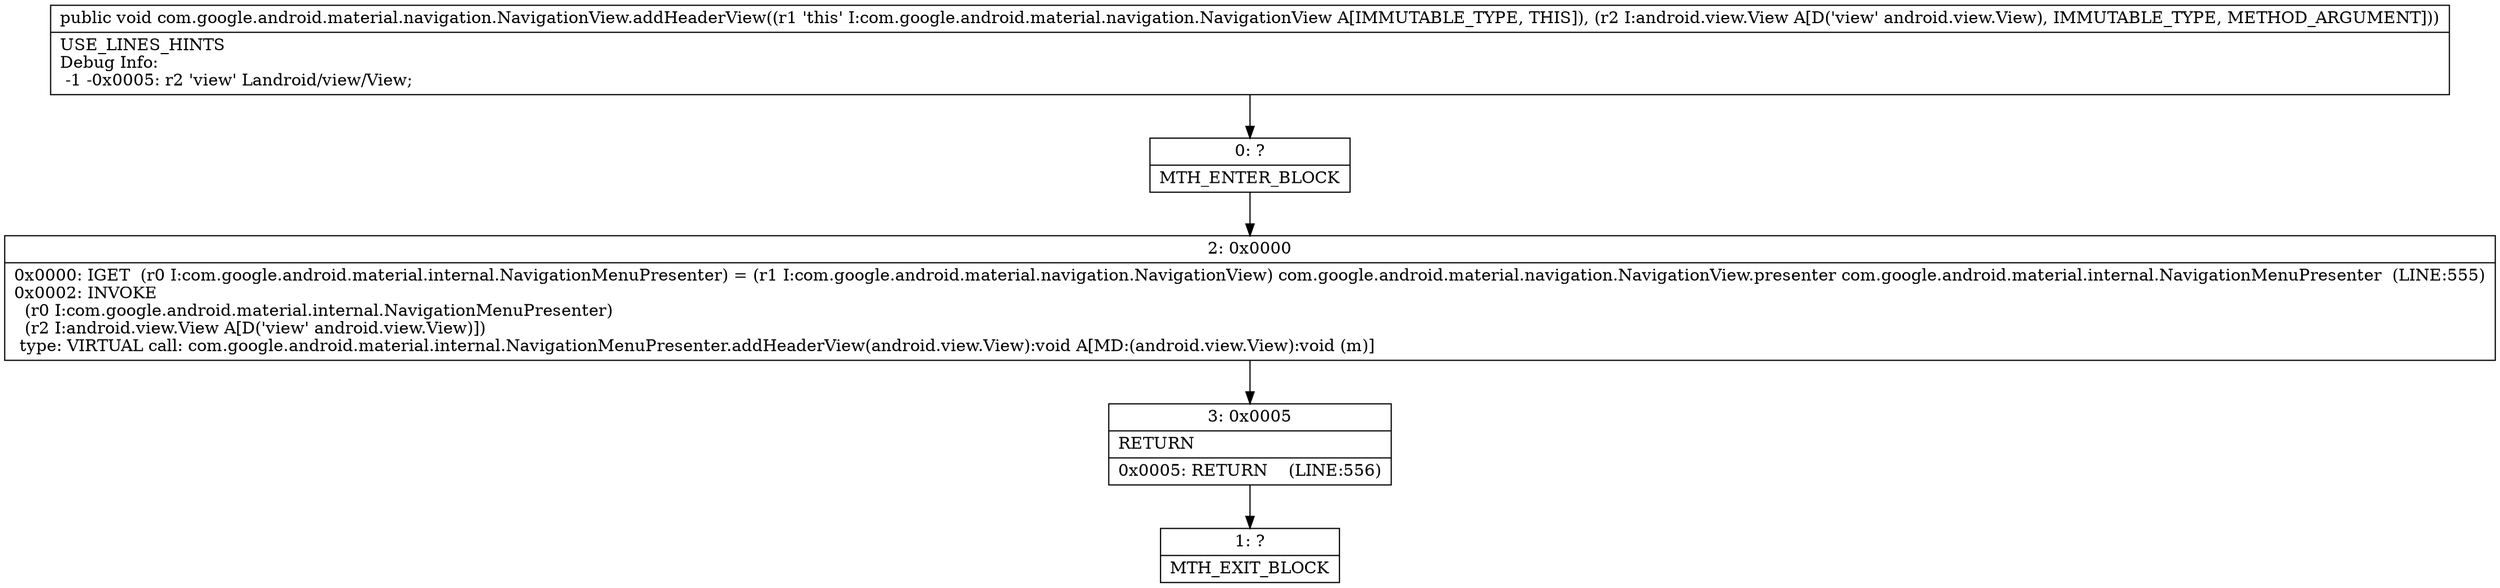 digraph "CFG forcom.google.android.material.navigation.NavigationView.addHeaderView(Landroid\/view\/View;)V" {
Node_0 [shape=record,label="{0\:\ ?|MTH_ENTER_BLOCK\l}"];
Node_2 [shape=record,label="{2\:\ 0x0000|0x0000: IGET  (r0 I:com.google.android.material.internal.NavigationMenuPresenter) = (r1 I:com.google.android.material.navigation.NavigationView) com.google.android.material.navigation.NavigationView.presenter com.google.android.material.internal.NavigationMenuPresenter  (LINE:555)\l0x0002: INVOKE  \l  (r0 I:com.google.android.material.internal.NavigationMenuPresenter)\l  (r2 I:android.view.View A[D('view' android.view.View)])\l type: VIRTUAL call: com.google.android.material.internal.NavigationMenuPresenter.addHeaderView(android.view.View):void A[MD:(android.view.View):void (m)]\l}"];
Node_3 [shape=record,label="{3\:\ 0x0005|RETURN\l|0x0005: RETURN    (LINE:556)\l}"];
Node_1 [shape=record,label="{1\:\ ?|MTH_EXIT_BLOCK\l}"];
MethodNode[shape=record,label="{public void com.google.android.material.navigation.NavigationView.addHeaderView((r1 'this' I:com.google.android.material.navigation.NavigationView A[IMMUTABLE_TYPE, THIS]), (r2 I:android.view.View A[D('view' android.view.View), IMMUTABLE_TYPE, METHOD_ARGUMENT]))  | USE_LINES_HINTS\lDebug Info:\l  \-1 \-0x0005: r2 'view' Landroid\/view\/View;\l}"];
MethodNode -> Node_0;Node_0 -> Node_2;
Node_2 -> Node_3;
Node_3 -> Node_1;
}

